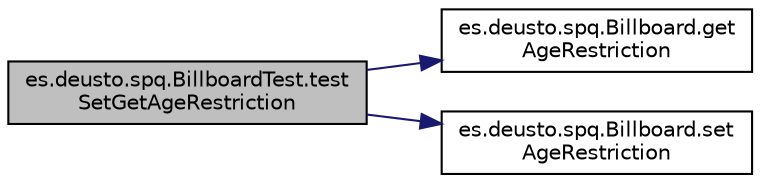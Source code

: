 digraph "es.deusto.spq.BillboardTest.testSetGetAgeRestriction"
{
 // LATEX_PDF_SIZE
  edge [fontname="Helvetica",fontsize="10",labelfontname="Helvetica",labelfontsize="10"];
  node [fontname="Helvetica",fontsize="10",shape=record];
  rankdir="LR";
  Node1 [label="es.deusto.spq.BillboardTest.test\lSetGetAgeRestriction",height=0.2,width=0.4,color="black", fillcolor="grey75", style="filled", fontcolor="black",tooltip=" "];
  Node1 -> Node2 [color="midnightblue",fontsize="10",style="solid",fontname="Helvetica"];
  Node2 [label="es.deusto.spq.Billboard.get\lAgeRestriction",height=0.2,width=0.4,color="black", fillcolor="white", style="filled",URL="$classes_1_1deusto_1_1spq_1_1_billboard.html#ae24b388dacef63b9ea2a28a494ce96e2",tooltip=" "];
  Node1 -> Node3 [color="midnightblue",fontsize="10",style="solid",fontname="Helvetica"];
  Node3 [label="es.deusto.spq.Billboard.set\lAgeRestriction",height=0.2,width=0.4,color="black", fillcolor="white", style="filled",URL="$classes_1_1deusto_1_1spq_1_1_billboard.html#a103c9ea4cca5821849e8e1e54b0c4639",tooltip=" "];
}

